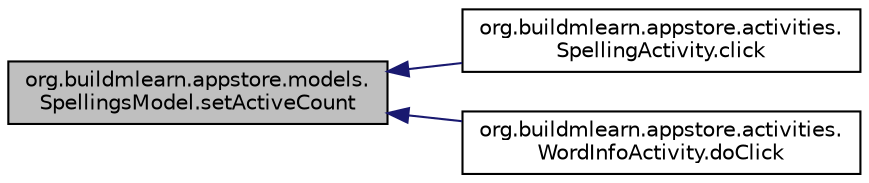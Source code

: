 digraph "org.buildmlearn.appstore.models.SpellingsModel.setActiveCount"
{
 // INTERACTIVE_SVG=YES
  bgcolor="transparent";
  edge [fontname="Helvetica",fontsize="10",labelfontname="Helvetica",labelfontsize="10"];
  node [fontname="Helvetica",fontsize="10",shape=record];
  rankdir="LR";
  Node1 [label="org.buildmlearn.appstore.models.\lSpellingsModel.setActiveCount",height=0.2,width=0.4,color="black", fillcolor="grey75", style="filled", fontcolor="black"];
  Node1 -> Node2 [dir="back",color="midnightblue",fontsize="10",style="solid",fontname="Helvetica"];
  Node2 [label="org.buildmlearn.appstore.activities.\lSpellingActivity.click",height=0.2,width=0.4,color="black",URL="$d9/dca/classorg_1_1buildmlearn_1_1appstore_1_1activities_1_1_spelling_activity.html#abeccd03866d824b9744d7e8b84f1214d",tooltip="This method is executed when next/skip button is pressed, hence it populates the next question in the..."];
  Node1 -> Node3 [dir="back",color="midnightblue",fontsize="10",style="solid",fontname="Helvetica"];
  Node3 [label="org.buildmlearn.appstore.activities.\lWordInfoActivity.doClick",height=0.2,width=0.4,color="black",URL="$d2/d2d/classorg_1_1buildmlearn_1_1appstore_1_1activities_1_1_word_info_activity.html#a53df15b846025a1fe975d3320b63719c",tooltip="This method is called when Next button is pressed. "];
}
